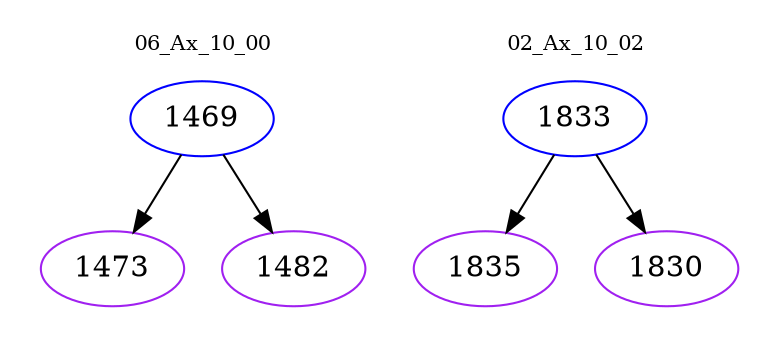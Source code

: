 digraph{
subgraph cluster_0 {
color = white
label = "06_Ax_10_00";
fontsize=10;
T0_1469 [label="1469", color="blue"]
T0_1469 -> T0_1473 [color="black"]
T0_1473 [label="1473", color="purple"]
T0_1469 -> T0_1482 [color="black"]
T0_1482 [label="1482", color="purple"]
}
subgraph cluster_1 {
color = white
label = "02_Ax_10_02";
fontsize=10;
T1_1833 [label="1833", color="blue"]
T1_1833 -> T1_1835 [color="black"]
T1_1835 [label="1835", color="purple"]
T1_1833 -> T1_1830 [color="black"]
T1_1830 [label="1830", color="purple"]
}
}
